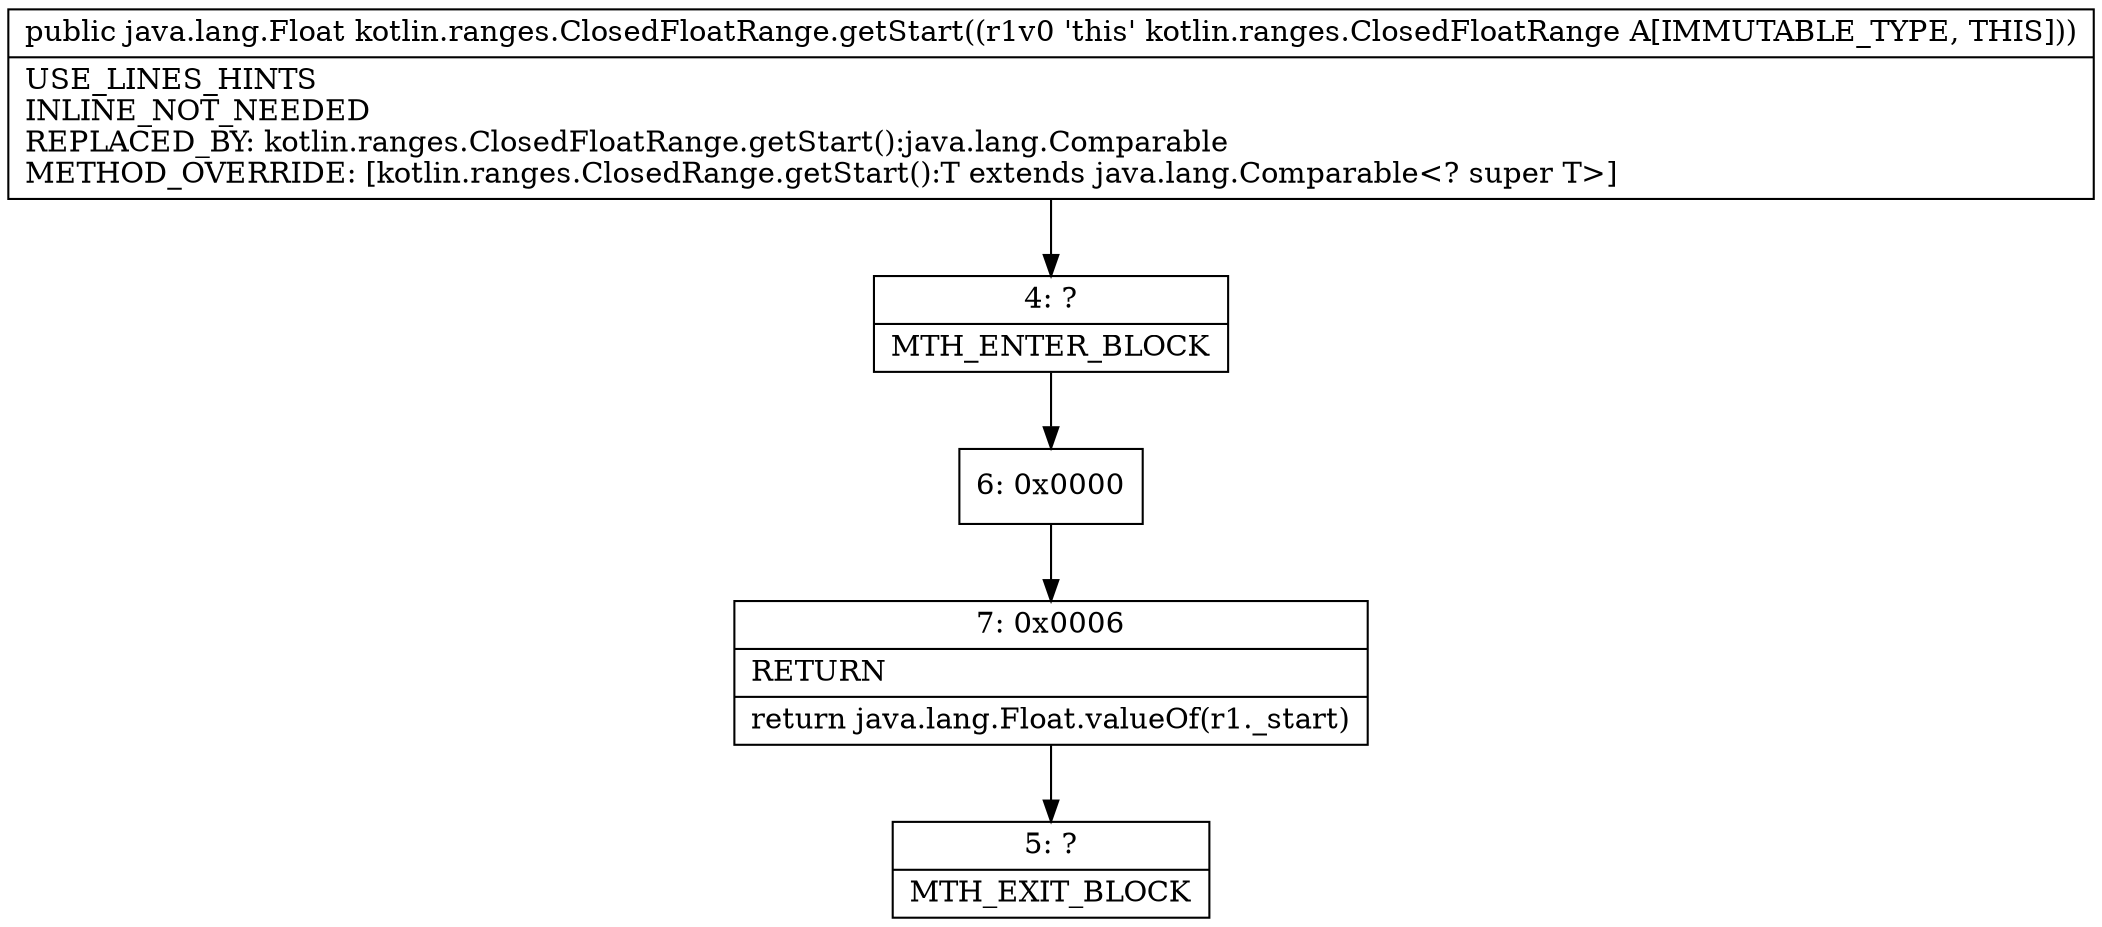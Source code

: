 digraph "CFG forkotlin.ranges.ClosedFloatRange.getStart()Ljava\/lang\/Float;" {
Node_4 [shape=record,label="{4\:\ ?|MTH_ENTER_BLOCK\l}"];
Node_6 [shape=record,label="{6\:\ 0x0000}"];
Node_7 [shape=record,label="{7\:\ 0x0006|RETURN\l|return java.lang.Float.valueOf(r1._start)\l}"];
Node_5 [shape=record,label="{5\:\ ?|MTH_EXIT_BLOCK\l}"];
MethodNode[shape=record,label="{public java.lang.Float kotlin.ranges.ClosedFloatRange.getStart((r1v0 'this' kotlin.ranges.ClosedFloatRange A[IMMUTABLE_TYPE, THIS]))  | USE_LINES_HINTS\lINLINE_NOT_NEEDED\lREPLACED_BY: kotlin.ranges.ClosedFloatRange.getStart():java.lang.Comparable\lMETHOD_OVERRIDE: [kotlin.ranges.ClosedRange.getStart():T extends java.lang.Comparable\<? super T\>]\l}"];
MethodNode -> Node_4;Node_4 -> Node_6;
Node_6 -> Node_7;
Node_7 -> Node_5;
}

